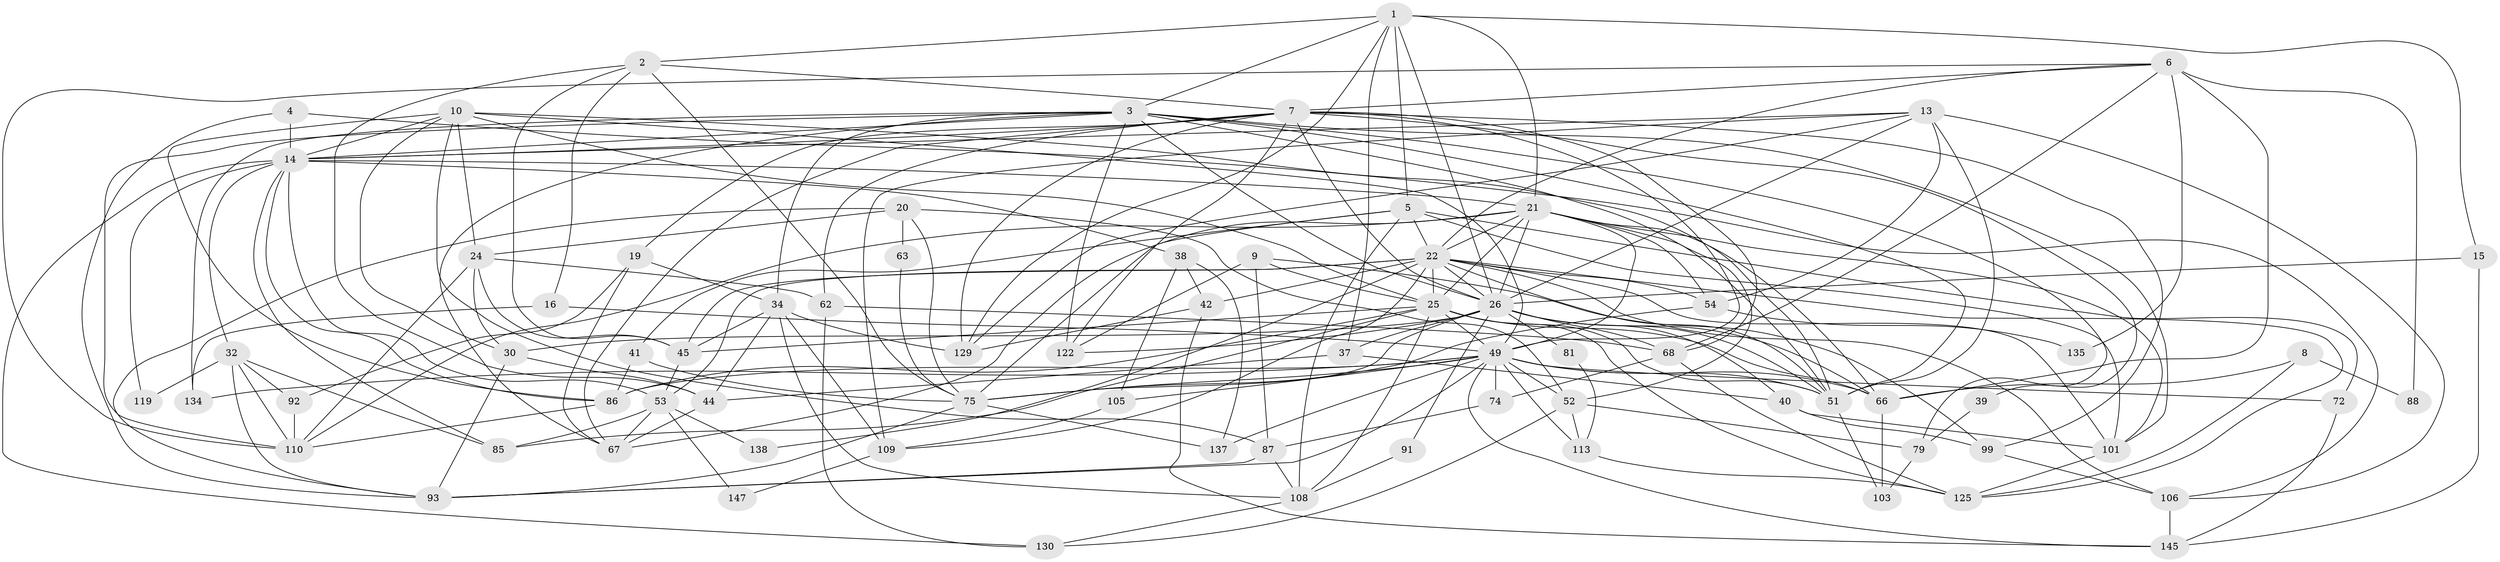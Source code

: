 // original degree distribution, {3: 0.2550335570469799, 4: 0.3221476510067114, 5: 0.1342281879194631, 7: 0.026845637583892617, 6: 0.14093959731543623, 2: 0.12080536912751678}
// Generated by graph-tools (version 1.1) at 2025/15/03/09/25 04:15:09]
// undirected, 74 vertices, 210 edges
graph export_dot {
graph [start="1"]
  node [color=gray90,style=filled];
  1 [super="+59+114"];
  2 [super="+121"];
  3 [super="+28+149+69"];
  4;
  5 [super="+23"];
  6 [super="+50+90"];
  7 [super="+27+11+12"];
  8;
  9;
  10 [super="+29"];
  13 [super="+48+18"];
  14 [super="+126+17"];
  15;
  16;
  19 [super="+84+111"];
  20;
  21 [super="+139+36"];
  22 [super="+73+104+76"];
  24 [super="+31"];
  25 [super="+47+64"];
  26 [super="+46+117+65"];
  30 [super="+77"];
  32 [super="+58"];
  34 [super="+95+115"];
  37;
  38;
  39 [super="+83"];
  40;
  41 [super="+98"];
  42 [super="+128"];
  44;
  45 [super="+57"];
  49 [super="+55+78+60"];
  51 [super="+80"];
  52 [super="+143"];
  53 [super="+56"];
  54 [super="+71"];
  62 [super="+102"];
  63;
  66 [super="+118"];
  67;
  68 [super="+89"];
  72;
  74 [super="+97"];
  75 [super="+146+127"];
  79 [super="+140"];
  81;
  85;
  86;
  87 [super="+120"];
  88;
  91;
  92;
  93 [super="+123"];
  99;
  101 [super="+148"];
  103;
  105;
  106;
  108 [super="+141+136"];
  109;
  110;
  113;
  119;
  122;
  125 [super="+142"];
  129;
  130;
  134;
  135;
  137;
  138;
  145;
  147;
  1 -- 3 [weight=2];
  1 -- 129;
  1 -- 5 [weight=2];
  1 -- 37;
  1 -- 15;
  1 -- 2;
  1 -- 26;
  1 -- 21;
  2 -- 44;
  2 -- 16;
  2 -- 75;
  2 -- 45;
  2 -- 7;
  3 -- 51;
  3 -- 34 [weight=2];
  3 -- 110;
  3 -- 79;
  3 -- 122;
  3 -- 101;
  3 -- 134;
  3 -- 67;
  3 -- 52;
  3 -- 26;
  3 -- 14;
  4 -- 106;
  4 -- 93;
  4 -- 14;
  5 -- 72;
  5 -- 101;
  5 -- 41;
  5 -- 75;
  5 -- 108;
  5 -- 22;
  6 -- 88;
  6 -- 66 [weight=2];
  6 -- 68;
  6 -- 7;
  6 -- 135;
  6 -- 110;
  6 -- 22;
  7 -- 122;
  7 -- 99;
  7 -- 26;
  7 -- 67;
  7 -- 62;
  7 -- 129;
  7 -- 68;
  7 -- 39;
  7 -- 14;
  7 -- 19;
  7 -- 49;
  8 -- 66;
  8 -- 88;
  8 -- 125;
  9 -- 87;
  9 -- 99;
  9 -- 122;
  9 -- 25;
  10 -- 86;
  10 -- 87;
  10 -- 49;
  10 -- 24;
  10 -- 30;
  10 -- 25;
  10 -- 14;
  10 -- 51;
  13 -- 109;
  13 -- 26;
  13 -- 129;
  13 -- 51;
  13 -- 54;
  13 -- 106;
  13 -- 14;
  14 -- 86;
  14 -- 119;
  14 -- 32;
  14 -- 130;
  14 -- 38;
  14 -- 85;
  14 -- 53;
  14 -- 21;
  15 -- 145;
  15 -- 26;
  16 -- 49;
  16 -- 134;
  19 -- 92;
  19 -- 34;
  19 -- 67;
  20 -- 24;
  20 -- 52;
  20 -- 63;
  20 -- 93;
  20 -- 75;
  21 -- 54;
  21 -- 26;
  21 -- 101;
  21 -- 67;
  21 -- 66;
  21 -- 25 [weight=2];
  21 -- 110;
  21 -- 22;
  21 -- 51;
  21 -- 49;
  22 -- 109;
  22 -- 53;
  22 -- 51;
  22 -- 138 [weight=2];
  22 -- 106;
  22 -- 25;
  22 -- 45 [weight=2];
  22 -- 101;
  22 -- 125;
  22 -- 42;
  22 -- 54;
  22 -- 26;
  24 -- 45;
  24 -- 110;
  24 -- 30;
  24 -- 62;
  25 -- 86;
  25 -- 85;
  25 -- 125;
  25 -- 45;
  25 -- 49;
  25 -- 66;
  25 -- 108;
  25 -- 51;
  26 -- 81;
  26 -- 68 [weight=2];
  26 -- 122;
  26 -- 75;
  26 -- 66;
  26 -- 37;
  26 -- 40;
  26 -- 91;
  26 -- 30;
  26 -- 51;
  30 -- 44;
  30 -- 93;
  32 -- 110;
  32 -- 92;
  32 -- 85;
  32 -- 93;
  32 -- 119;
  34 -- 108;
  34 -- 45;
  34 -- 44;
  34 -- 109;
  34 -- 129;
  37 -- 40;
  37 -- 44;
  38 -- 42;
  38 -- 105;
  38 -- 137;
  39 -- 79 [weight=2];
  40 -- 99;
  40 -- 101;
  41 -- 75;
  41 -- 86;
  42 -- 145;
  42 -- 129;
  44 -- 67;
  45 -- 53;
  49 -- 105;
  49 -- 51;
  49 -- 134;
  49 -- 52;
  49 -- 75;
  49 -- 66;
  49 -- 74;
  49 -- 72;
  49 -- 137;
  49 -- 113;
  49 -- 145;
  49 -- 86;
  49 -- 93;
  51 -- 103;
  52 -- 113;
  52 -- 130;
  52 -- 79;
  53 -- 85;
  53 -- 67;
  53 -- 147;
  53 -- 138;
  54 -- 135;
  54 -- 75;
  62 -- 130;
  62 -- 68;
  63 -- 75;
  66 -- 103;
  68 -- 74;
  68 -- 125;
  72 -- 145;
  74 -- 87;
  75 -- 137;
  75 -- 93;
  79 -- 103;
  81 -- 113;
  86 -- 110;
  87 -- 93;
  87 -- 108;
  91 -- 108;
  92 -- 110;
  99 -- 106;
  101 -- 125;
  105 -- 109;
  106 -- 145;
  108 -- 130;
  109 -- 147;
  113 -- 125;
}
